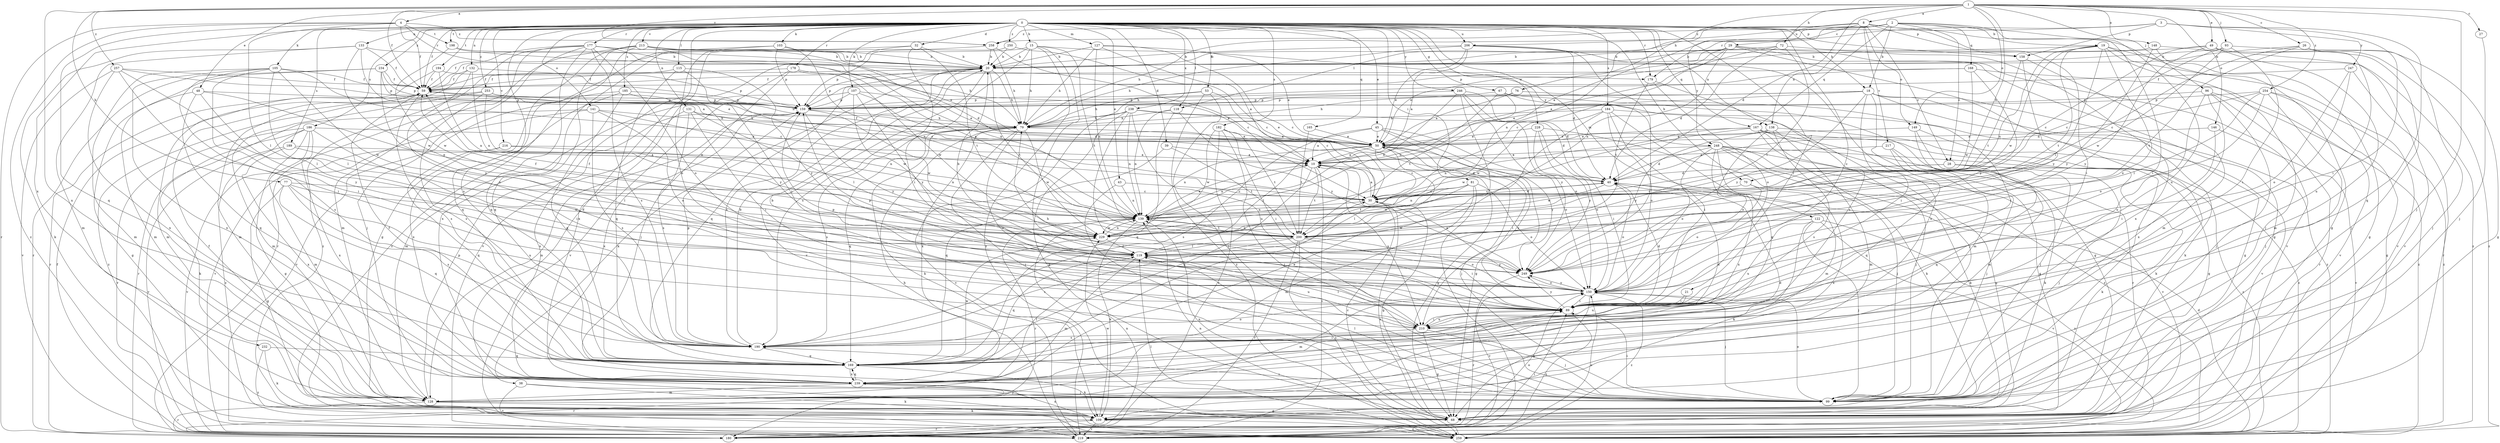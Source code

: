 strict digraph  {
0;
1;
2;
3;
4;
8;
10;
15;
18;
19;
20;
21;
26;
27;
28;
29;
30;
32;
38;
39;
40;
43;
45;
48;
49;
50;
53;
59;
67;
68;
70;
72;
76;
77;
79;
81;
89;
93;
96;
99;
103;
105;
107;
109;
115;
118;
119;
122;
127;
128;
131;
132;
133;
138;
139;
141;
146;
148;
149;
150;
158;
159;
165;
167;
168;
169;
177;
178;
179;
180;
182;
184;
185;
186;
189;
190;
194;
198;
200;
206;
210;
213;
216;
217;
219;
228;
229;
232;
234;
238;
239;
246;
247;
248;
249;
250;
253;
254;
257;
258;
259;
0 -> 15  [label=b];
0 -> 18  [label=b];
0 -> 21  [label=c];
0 -> 32  [label=d];
0 -> 38  [label=d];
0 -> 39  [label=d];
0 -> 43  [label=e];
0 -> 45  [label=e];
0 -> 53  [label=f];
0 -> 59  [label=f];
0 -> 67  [label=g];
0 -> 70  [label=h];
0 -> 81  [label=i];
0 -> 89  [label=i];
0 -> 103  [label=k];
0 -> 105  [label=k];
0 -> 107  [label=k];
0 -> 115  [label=l];
0 -> 118  [label=l];
0 -> 122  [label=m];
0 -> 127  [label=m];
0 -> 131  [label=n];
0 -> 132  [label=n];
0 -> 133  [label=n];
0 -> 138  [label=n];
0 -> 141  [label=o];
0 -> 158  [label=p];
0 -> 165  [label=q];
0 -> 167  [label=q];
0 -> 177  [label=r];
0 -> 178  [label=r];
0 -> 179  [label=r];
0 -> 182  [label=s];
0 -> 184  [label=s];
0 -> 185  [label=s];
0 -> 186  [label=s];
0 -> 189  [label=s];
0 -> 190  [label=s];
0 -> 194  [label=t];
0 -> 198  [label=t];
0 -> 206  [label=u];
0 -> 213  [label=v];
0 -> 216  [label=v];
0 -> 228  [label=w];
0 -> 232  [label=x];
0 -> 234  [label=x];
0 -> 238  [label=x];
0 -> 246  [label=y];
0 -> 250  [label=z];
0 -> 253  [label=z];
1 -> 4  [label=a];
1 -> 8  [label=a];
1 -> 26  [label=c];
1 -> 27  [label=c];
1 -> 40  [label=d];
1 -> 48  [label=e];
1 -> 49  [label=e];
1 -> 59  [label=f];
1 -> 70  [label=h];
1 -> 72  [label=h];
1 -> 76  [label=h];
1 -> 77  [label=h];
1 -> 93  [label=j];
1 -> 96  [label=j];
1 -> 99  [label=j];
1 -> 146  [label=o];
1 -> 148  [label=o];
1 -> 149  [label=o];
1 -> 239  [label=x];
1 -> 254  [label=z];
1 -> 257  [label=z];
1 -> 258  [label=z];
2 -> 10  [label=a];
2 -> 18  [label=b];
2 -> 19  [label=b];
2 -> 28  [label=c];
2 -> 89  [label=i];
2 -> 118  [label=l];
2 -> 167  [label=q];
2 -> 168  [label=q];
2 -> 206  [label=u];
2 -> 210  [label=u];
2 -> 258  [label=z];
3 -> 89  [label=i];
3 -> 158  [label=p];
3 -> 169  [label=q];
3 -> 179  [label=r];
3 -> 247  [label=y];
3 -> 258  [label=z];
4 -> 59  [label=f];
4 -> 119  [label=l];
4 -> 169  [label=q];
4 -> 179  [label=r];
4 -> 180  [label=r];
4 -> 198  [label=t];
4 -> 258  [label=z];
4 -> 259  [label=z];
8 -> 28  [label=c];
8 -> 29  [label=c];
8 -> 68  [label=g];
8 -> 79  [label=h];
8 -> 89  [label=i];
8 -> 138  [label=n];
8 -> 139  [label=n];
8 -> 149  [label=o];
8 -> 158  [label=p];
8 -> 217  [label=v];
8 -> 248  [label=y];
10 -> 40  [label=d];
10 -> 139  [label=n];
10 -> 169  [label=q];
10 -> 200  [label=t];
10 -> 210  [label=u];
10 -> 219  [label=v];
15 -> 20  [label=b];
15 -> 59  [label=f];
15 -> 79  [label=h];
15 -> 119  [label=l];
15 -> 190  [label=s];
15 -> 200  [label=t];
15 -> 248  [label=y];
15 -> 259  [label=z];
18 -> 50  [label=e];
18 -> 68  [label=g];
18 -> 79  [label=h];
18 -> 89  [label=i];
18 -> 109  [label=k];
18 -> 128  [label=m];
18 -> 159  [label=p];
18 -> 249  [label=y];
18 -> 259  [label=z];
19 -> 20  [label=b];
19 -> 99  [label=j];
19 -> 119  [label=l];
19 -> 139  [label=n];
19 -> 150  [label=o];
19 -> 200  [label=t];
19 -> 219  [label=v];
19 -> 229  [label=w];
19 -> 259  [label=z];
20 -> 59  [label=f];
20 -> 79  [label=h];
20 -> 109  [label=k];
20 -> 159  [label=p];
20 -> 169  [label=q];
20 -> 190  [label=s];
20 -> 200  [label=t];
20 -> 219  [label=v];
21 -> 89  [label=i];
21 -> 210  [label=u];
26 -> 20  [label=b];
26 -> 30  [label=c];
26 -> 99  [label=j];
26 -> 200  [label=t];
26 -> 210  [label=u];
27 -> 99  [label=j];
28 -> 40  [label=d];
28 -> 99  [label=j];
28 -> 109  [label=k];
28 -> 169  [label=q];
28 -> 229  [label=w];
29 -> 20  [label=b];
29 -> 30  [label=c];
29 -> 50  [label=e];
29 -> 68  [label=g];
29 -> 99  [label=j];
29 -> 139  [label=n];
29 -> 159  [label=p];
29 -> 219  [label=v];
30 -> 10  [label=a];
30 -> 40  [label=d];
30 -> 68  [label=g];
30 -> 139  [label=n];
32 -> 20  [label=b];
32 -> 89  [label=i];
32 -> 200  [label=t];
32 -> 219  [label=v];
32 -> 239  [label=x];
38 -> 99  [label=j];
38 -> 109  [label=k];
38 -> 219  [label=v];
39 -> 10  [label=a];
39 -> 169  [label=q];
39 -> 200  [label=t];
40 -> 30  [label=c];
40 -> 150  [label=o];
40 -> 229  [label=w];
43 -> 30  [label=c];
43 -> 99  [label=j];
43 -> 139  [label=n];
45 -> 10  [label=a];
45 -> 50  [label=e];
45 -> 68  [label=g];
45 -> 150  [label=o];
45 -> 190  [label=s];
45 -> 210  [label=u];
48 -> 68  [label=g];
48 -> 139  [label=n];
48 -> 159  [label=p];
48 -> 169  [label=q];
48 -> 249  [label=y];
49 -> 20  [label=b];
49 -> 30  [label=c];
49 -> 99  [label=j];
49 -> 128  [label=m];
49 -> 249  [label=y];
49 -> 259  [label=z];
50 -> 10  [label=a];
50 -> 30  [label=c];
50 -> 59  [label=f];
50 -> 68  [label=g];
50 -> 89  [label=i];
50 -> 99  [label=j];
50 -> 119  [label=l];
50 -> 139  [label=n];
50 -> 249  [label=y];
53 -> 30  [label=c];
53 -> 79  [label=h];
53 -> 99  [label=j];
53 -> 159  [label=p];
53 -> 259  [label=z];
59 -> 159  [label=p];
59 -> 180  [label=r];
59 -> 190  [label=s];
67 -> 68  [label=g];
67 -> 99  [label=j];
67 -> 139  [label=n];
67 -> 159  [label=p];
67 -> 200  [label=t];
68 -> 30  [label=c];
68 -> 139  [label=n];
70 -> 30  [label=c];
70 -> 150  [label=o];
70 -> 239  [label=x];
72 -> 10  [label=a];
72 -> 20  [label=b];
72 -> 40  [label=d];
72 -> 119  [label=l];
72 -> 239  [label=x];
76 -> 50  [label=e];
76 -> 89  [label=i];
76 -> 159  [label=p];
77 -> 30  [label=c];
77 -> 68  [label=g];
77 -> 169  [label=q];
77 -> 190  [label=s];
77 -> 210  [label=u];
77 -> 229  [label=w];
79 -> 50  [label=e];
79 -> 99  [label=j];
79 -> 109  [label=k];
79 -> 169  [label=q];
79 -> 190  [label=s];
79 -> 210  [label=u];
79 -> 219  [label=v];
79 -> 229  [label=w];
81 -> 30  [label=c];
81 -> 119  [label=l];
81 -> 128  [label=m];
81 -> 139  [label=n];
81 -> 150  [label=o];
81 -> 200  [label=t];
81 -> 219  [label=v];
89 -> 40  [label=d];
89 -> 79  [label=h];
89 -> 159  [label=p];
89 -> 210  [label=u];
89 -> 249  [label=y];
89 -> 259  [label=z];
93 -> 20  [label=b];
93 -> 30  [label=c];
93 -> 68  [label=g];
93 -> 89  [label=i];
93 -> 229  [label=w];
96 -> 99  [label=j];
96 -> 159  [label=p];
96 -> 180  [label=r];
96 -> 210  [label=u];
96 -> 239  [label=x];
96 -> 259  [label=z];
99 -> 89  [label=i];
99 -> 119  [label=l];
99 -> 150  [label=o];
99 -> 190  [label=s];
103 -> 20  [label=b];
103 -> 139  [label=n];
103 -> 150  [label=o];
103 -> 159  [label=p];
103 -> 169  [label=q];
105 -> 30  [label=c];
105 -> 59  [label=f];
105 -> 89  [label=i];
105 -> 119  [label=l];
105 -> 128  [label=m];
105 -> 190  [label=s];
105 -> 229  [label=w];
105 -> 239  [label=x];
107 -> 40  [label=d];
107 -> 50  [label=e];
107 -> 128  [label=m];
107 -> 159  [label=p];
107 -> 229  [label=w];
107 -> 249  [label=y];
109 -> 180  [label=r];
109 -> 219  [label=v];
109 -> 229  [label=w];
109 -> 239  [label=x];
109 -> 259  [label=z];
115 -> 59  [label=f];
115 -> 89  [label=i];
115 -> 169  [label=q];
115 -> 249  [label=y];
118 -> 79  [label=h];
118 -> 139  [label=n];
118 -> 169  [label=q];
118 -> 249  [label=y];
119 -> 20  [label=b];
119 -> 128  [label=m];
119 -> 169  [label=q];
119 -> 210  [label=u];
119 -> 249  [label=y];
122 -> 99  [label=j];
122 -> 109  [label=k];
122 -> 210  [label=u];
122 -> 219  [label=v];
122 -> 229  [label=w];
122 -> 259  [label=z];
127 -> 10  [label=a];
127 -> 20  [label=b];
127 -> 30  [label=c];
127 -> 50  [label=e];
127 -> 79  [label=h];
127 -> 139  [label=n];
128 -> 59  [label=f];
128 -> 68  [label=g];
128 -> 109  [label=k];
128 -> 159  [label=p];
128 -> 180  [label=r];
131 -> 79  [label=h];
131 -> 89  [label=i];
131 -> 119  [label=l];
131 -> 190  [label=s];
131 -> 239  [label=x];
132 -> 30  [label=c];
132 -> 59  [label=f];
132 -> 128  [label=m];
132 -> 139  [label=n];
132 -> 150  [label=o];
133 -> 10  [label=a];
133 -> 20  [label=b];
133 -> 59  [label=f];
133 -> 109  [label=k];
133 -> 128  [label=m];
133 -> 229  [label=w];
138 -> 50  [label=e];
138 -> 68  [label=g];
138 -> 128  [label=m];
138 -> 150  [label=o];
138 -> 190  [label=s];
138 -> 249  [label=y];
139 -> 10  [label=a];
139 -> 109  [label=k];
139 -> 180  [label=r];
139 -> 200  [label=t];
139 -> 229  [label=w];
141 -> 79  [label=h];
141 -> 139  [label=n];
141 -> 150  [label=o];
141 -> 180  [label=r];
141 -> 190  [label=s];
141 -> 219  [label=v];
146 -> 50  [label=e];
146 -> 89  [label=i];
146 -> 219  [label=v];
148 -> 20  [label=b];
148 -> 68  [label=g];
148 -> 219  [label=v];
148 -> 249  [label=y];
149 -> 50  [label=e];
149 -> 99  [label=j];
149 -> 109  [label=k];
149 -> 128  [label=m];
150 -> 10  [label=a];
150 -> 68  [label=g];
150 -> 89  [label=i];
150 -> 99  [label=j];
150 -> 128  [label=m];
150 -> 159  [label=p];
150 -> 180  [label=r];
150 -> 249  [label=y];
150 -> 259  [label=z];
158 -> 128  [label=m];
158 -> 200  [label=t];
158 -> 249  [label=y];
159 -> 79  [label=h];
159 -> 128  [label=m];
159 -> 229  [label=w];
159 -> 239  [label=x];
159 -> 249  [label=y];
165 -> 50  [label=e];
165 -> 200  [label=t];
167 -> 50  [label=e];
167 -> 68  [label=g];
167 -> 99  [label=j];
167 -> 109  [label=k];
167 -> 139  [label=n];
167 -> 180  [label=r];
167 -> 229  [label=w];
167 -> 259  [label=z];
168 -> 59  [label=f];
168 -> 79  [label=h];
168 -> 219  [label=v];
168 -> 229  [label=w];
168 -> 249  [label=y];
169 -> 30  [label=c];
169 -> 59  [label=f];
169 -> 89  [label=i];
169 -> 109  [label=k];
169 -> 229  [label=w];
169 -> 239  [label=x];
177 -> 20  [label=b];
177 -> 59  [label=f];
177 -> 79  [label=h];
177 -> 99  [label=j];
177 -> 128  [label=m];
177 -> 139  [label=n];
177 -> 150  [label=o];
177 -> 169  [label=q];
177 -> 190  [label=s];
177 -> 259  [label=z];
178 -> 10  [label=a];
178 -> 59  [label=f];
178 -> 99  [label=j];
178 -> 219  [label=v];
178 -> 229  [label=w];
179 -> 150  [label=o];
179 -> 190  [label=s];
179 -> 200  [label=t];
180 -> 89  [label=i];
180 -> 139  [label=n];
180 -> 150  [label=o];
182 -> 50  [label=e];
182 -> 89  [label=i];
182 -> 99  [label=j];
182 -> 180  [label=r];
182 -> 200  [label=t];
182 -> 229  [label=w];
184 -> 79  [label=h];
184 -> 89  [label=i];
184 -> 150  [label=o];
184 -> 169  [label=q];
184 -> 200  [label=t];
184 -> 219  [label=v];
184 -> 229  [label=w];
185 -> 159  [label=p];
185 -> 169  [label=q];
185 -> 219  [label=v];
185 -> 239  [label=x];
185 -> 249  [label=y];
186 -> 50  [label=e];
186 -> 68  [label=g];
186 -> 89  [label=i];
186 -> 109  [label=k];
186 -> 128  [label=m];
186 -> 219  [label=v];
186 -> 239  [label=x];
186 -> 259  [label=z];
189 -> 10  [label=a];
189 -> 119  [label=l];
189 -> 219  [label=v];
189 -> 239  [label=x];
190 -> 20  [label=b];
190 -> 40  [label=d];
190 -> 150  [label=o];
190 -> 159  [label=p];
190 -> 169  [label=q];
194 -> 59  [label=f];
194 -> 128  [label=m];
194 -> 139  [label=n];
194 -> 159  [label=p];
198 -> 20  [label=b];
198 -> 50  [label=e];
198 -> 229  [label=w];
200 -> 59  [label=f];
200 -> 89  [label=i];
200 -> 119  [label=l];
200 -> 139  [label=n];
200 -> 150  [label=o];
200 -> 180  [label=r];
200 -> 190  [label=s];
200 -> 259  [label=z];
206 -> 10  [label=a];
206 -> 20  [label=b];
206 -> 40  [label=d];
206 -> 50  [label=e];
206 -> 79  [label=h];
206 -> 239  [label=x];
206 -> 249  [label=y];
210 -> 20  [label=b];
210 -> 68  [label=g];
210 -> 89  [label=i];
210 -> 99  [label=j];
210 -> 119  [label=l];
210 -> 190  [label=s];
213 -> 20  [label=b];
213 -> 40  [label=d];
213 -> 68  [label=g];
213 -> 139  [label=n];
213 -> 180  [label=r];
213 -> 239  [label=x];
213 -> 259  [label=z];
216 -> 10  [label=a];
216 -> 139  [label=n];
216 -> 169  [label=q];
216 -> 219  [label=v];
217 -> 10  [label=a];
217 -> 99  [label=j];
217 -> 109  [label=k];
217 -> 169  [label=q];
219 -> 59  [label=f];
219 -> 79  [label=h];
219 -> 150  [label=o];
228 -> 50  [label=e];
228 -> 89  [label=i];
228 -> 150  [label=o];
228 -> 249  [label=y];
228 -> 259  [label=z];
229 -> 59  [label=f];
229 -> 119  [label=l];
229 -> 139  [label=n];
232 -> 109  [label=k];
232 -> 169  [label=q];
232 -> 259  [label=z];
234 -> 50  [label=e];
234 -> 59  [label=f];
234 -> 128  [label=m];
234 -> 159  [label=p];
234 -> 180  [label=r];
234 -> 249  [label=y];
238 -> 40  [label=d];
238 -> 50  [label=e];
238 -> 68  [label=g];
238 -> 79  [label=h];
238 -> 89  [label=i];
238 -> 139  [label=n];
238 -> 210  [label=u];
238 -> 239  [label=x];
239 -> 40  [label=d];
239 -> 50  [label=e];
239 -> 99  [label=j];
239 -> 119  [label=l];
239 -> 128  [label=m];
239 -> 169  [label=q];
239 -> 180  [label=r];
246 -> 40  [label=d];
246 -> 119  [label=l];
246 -> 139  [label=n];
246 -> 150  [label=o];
246 -> 159  [label=p];
246 -> 249  [label=y];
247 -> 59  [label=f];
247 -> 89  [label=i];
247 -> 150  [label=o];
247 -> 180  [label=r];
248 -> 10  [label=a];
248 -> 40  [label=d];
248 -> 68  [label=g];
248 -> 99  [label=j];
248 -> 109  [label=k];
248 -> 128  [label=m];
248 -> 150  [label=o];
248 -> 219  [label=v];
248 -> 239  [label=x];
248 -> 259  [label=z];
249 -> 150  [label=o];
249 -> 219  [label=v];
250 -> 20  [label=b];
250 -> 30  [label=c];
250 -> 159  [label=p];
253 -> 79  [label=h];
253 -> 128  [label=m];
253 -> 139  [label=n];
253 -> 159  [label=p];
253 -> 190  [label=s];
253 -> 259  [label=z];
254 -> 40  [label=d];
254 -> 68  [label=g];
254 -> 99  [label=j];
254 -> 119  [label=l];
254 -> 150  [label=o];
254 -> 159  [label=p];
254 -> 259  [label=z];
257 -> 59  [label=f];
257 -> 89  [label=i];
257 -> 119  [label=l];
257 -> 159  [label=p];
257 -> 219  [label=v];
257 -> 239  [label=x];
258 -> 20  [label=b];
258 -> 30  [label=c];
258 -> 79  [label=h];
258 -> 169  [label=q];
259 -> 30  [label=c];
259 -> 40  [label=d];
259 -> 119  [label=l];
259 -> 139  [label=n];
}
